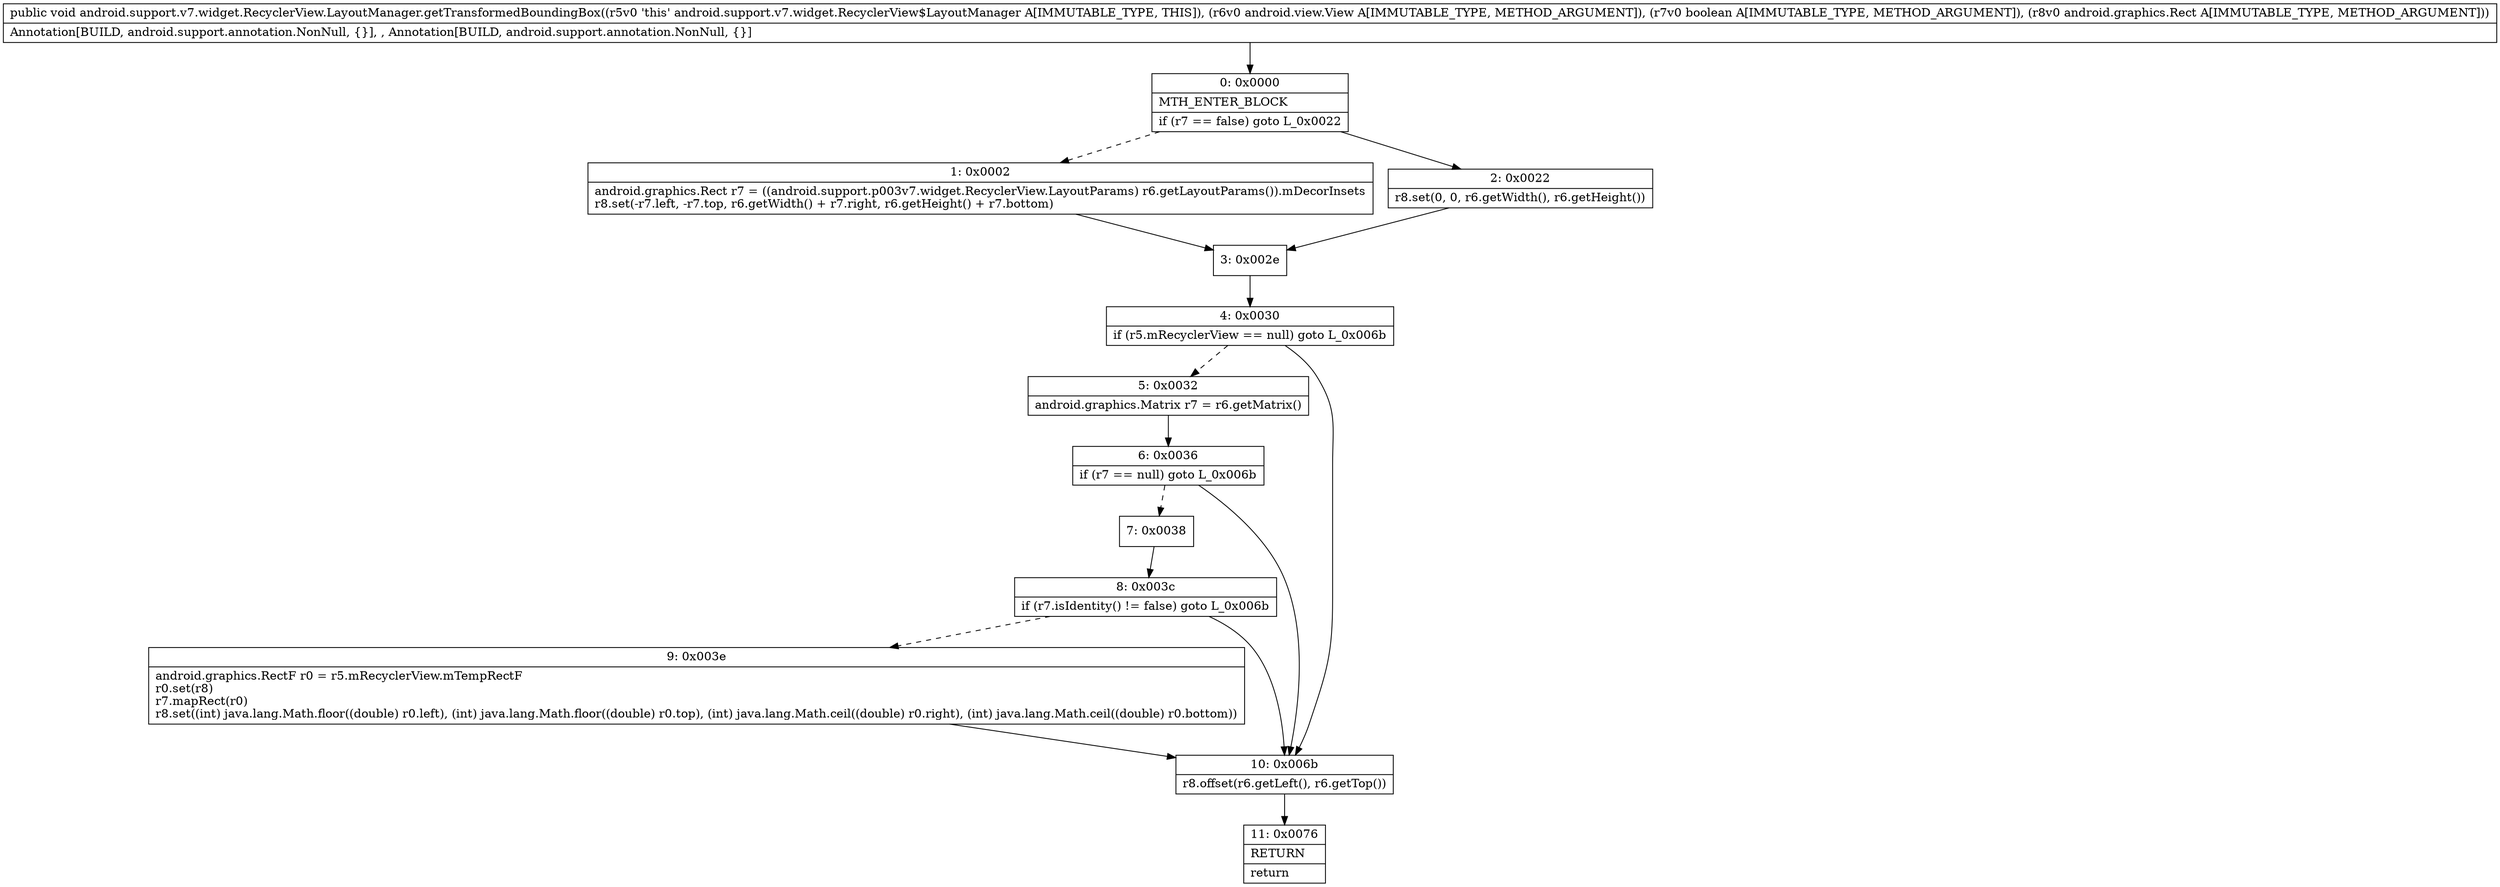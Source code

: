 digraph "CFG forandroid.support.v7.widget.RecyclerView.LayoutManager.getTransformedBoundingBox(Landroid\/view\/View;ZLandroid\/graphics\/Rect;)V" {
Node_0 [shape=record,label="{0\:\ 0x0000|MTH_ENTER_BLOCK\l|if (r7 == false) goto L_0x0022\l}"];
Node_1 [shape=record,label="{1\:\ 0x0002|android.graphics.Rect r7 = ((android.support.p003v7.widget.RecyclerView.LayoutParams) r6.getLayoutParams()).mDecorInsets\lr8.set(\-r7.left, \-r7.top, r6.getWidth() + r7.right, r6.getHeight() + r7.bottom)\l}"];
Node_2 [shape=record,label="{2\:\ 0x0022|r8.set(0, 0, r6.getWidth(), r6.getHeight())\l}"];
Node_3 [shape=record,label="{3\:\ 0x002e}"];
Node_4 [shape=record,label="{4\:\ 0x0030|if (r5.mRecyclerView == null) goto L_0x006b\l}"];
Node_5 [shape=record,label="{5\:\ 0x0032|android.graphics.Matrix r7 = r6.getMatrix()\l}"];
Node_6 [shape=record,label="{6\:\ 0x0036|if (r7 == null) goto L_0x006b\l}"];
Node_7 [shape=record,label="{7\:\ 0x0038}"];
Node_8 [shape=record,label="{8\:\ 0x003c|if (r7.isIdentity() != false) goto L_0x006b\l}"];
Node_9 [shape=record,label="{9\:\ 0x003e|android.graphics.RectF r0 = r5.mRecyclerView.mTempRectF\lr0.set(r8)\lr7.mapRect(r0)\lr8.set((int) java.lang.Math.floor((double) r0.left), (int) java.lang.Math.floor((double) r0.top), (int) java.lang.Math.ceil((double) r0.right), (int) java.lang.Math.ceil((double) r0.bottom))\l}"];
Node_10 [shape=record,label="{10\:\ 0x006b|r8.offset(r6.getLeft(), r6.getTop())\l}"];
Node_11 [shape=record,label="{11\:\ 0x0076|RETURN\l|return\l}"];
MethodNode[shape=record,label="{public void android.support.v7.widget.RecyclerView.LayoutManager.getTransformedBoundingBox((r5v0 'this' android.support.v7.widget.RecyclerView$LayoutManager A[IMMUTABLE_TYPE, THIS]), (r6v0 android.view.View A[IMMUTABLE_TYPE, METHOD_ARGUMENT]), (r7v0 boolean A[IMMUTABLE_TYPE, METHOD_ARGUMENT]), (r8v0 android.graphics.Rect A[IMMUTABLE_TYPE, METHOD_ARGUMENT]))  | Annotation[BUILD, android.support.annotation.NonNull, \{\}], , Annotation[BUILD, android.support.annotation.NonNull, \{\}]\l}"];
MethodNode -> Node_0;
Node_0 -> Node_1[style=dashed];
Node_0 -> Node_2;
Node_1 -> Node_3;
Node_2 -> Node_3;
Node_3 -> Node_4;
Node_4 -> Node_5[style=dashed];
Node_4 -> Node_10;
Node_5 -> Node_6;
Node_6 -> Node_7[style=dashed];
Node_6 -> Node_10;
Node_7 -> Node_8;
Node_8 -> Node_9[style=dashed];
Node_8 -> Node_10;
Node_9 -> Node_10;
Node_10 -> Node_11;
}

